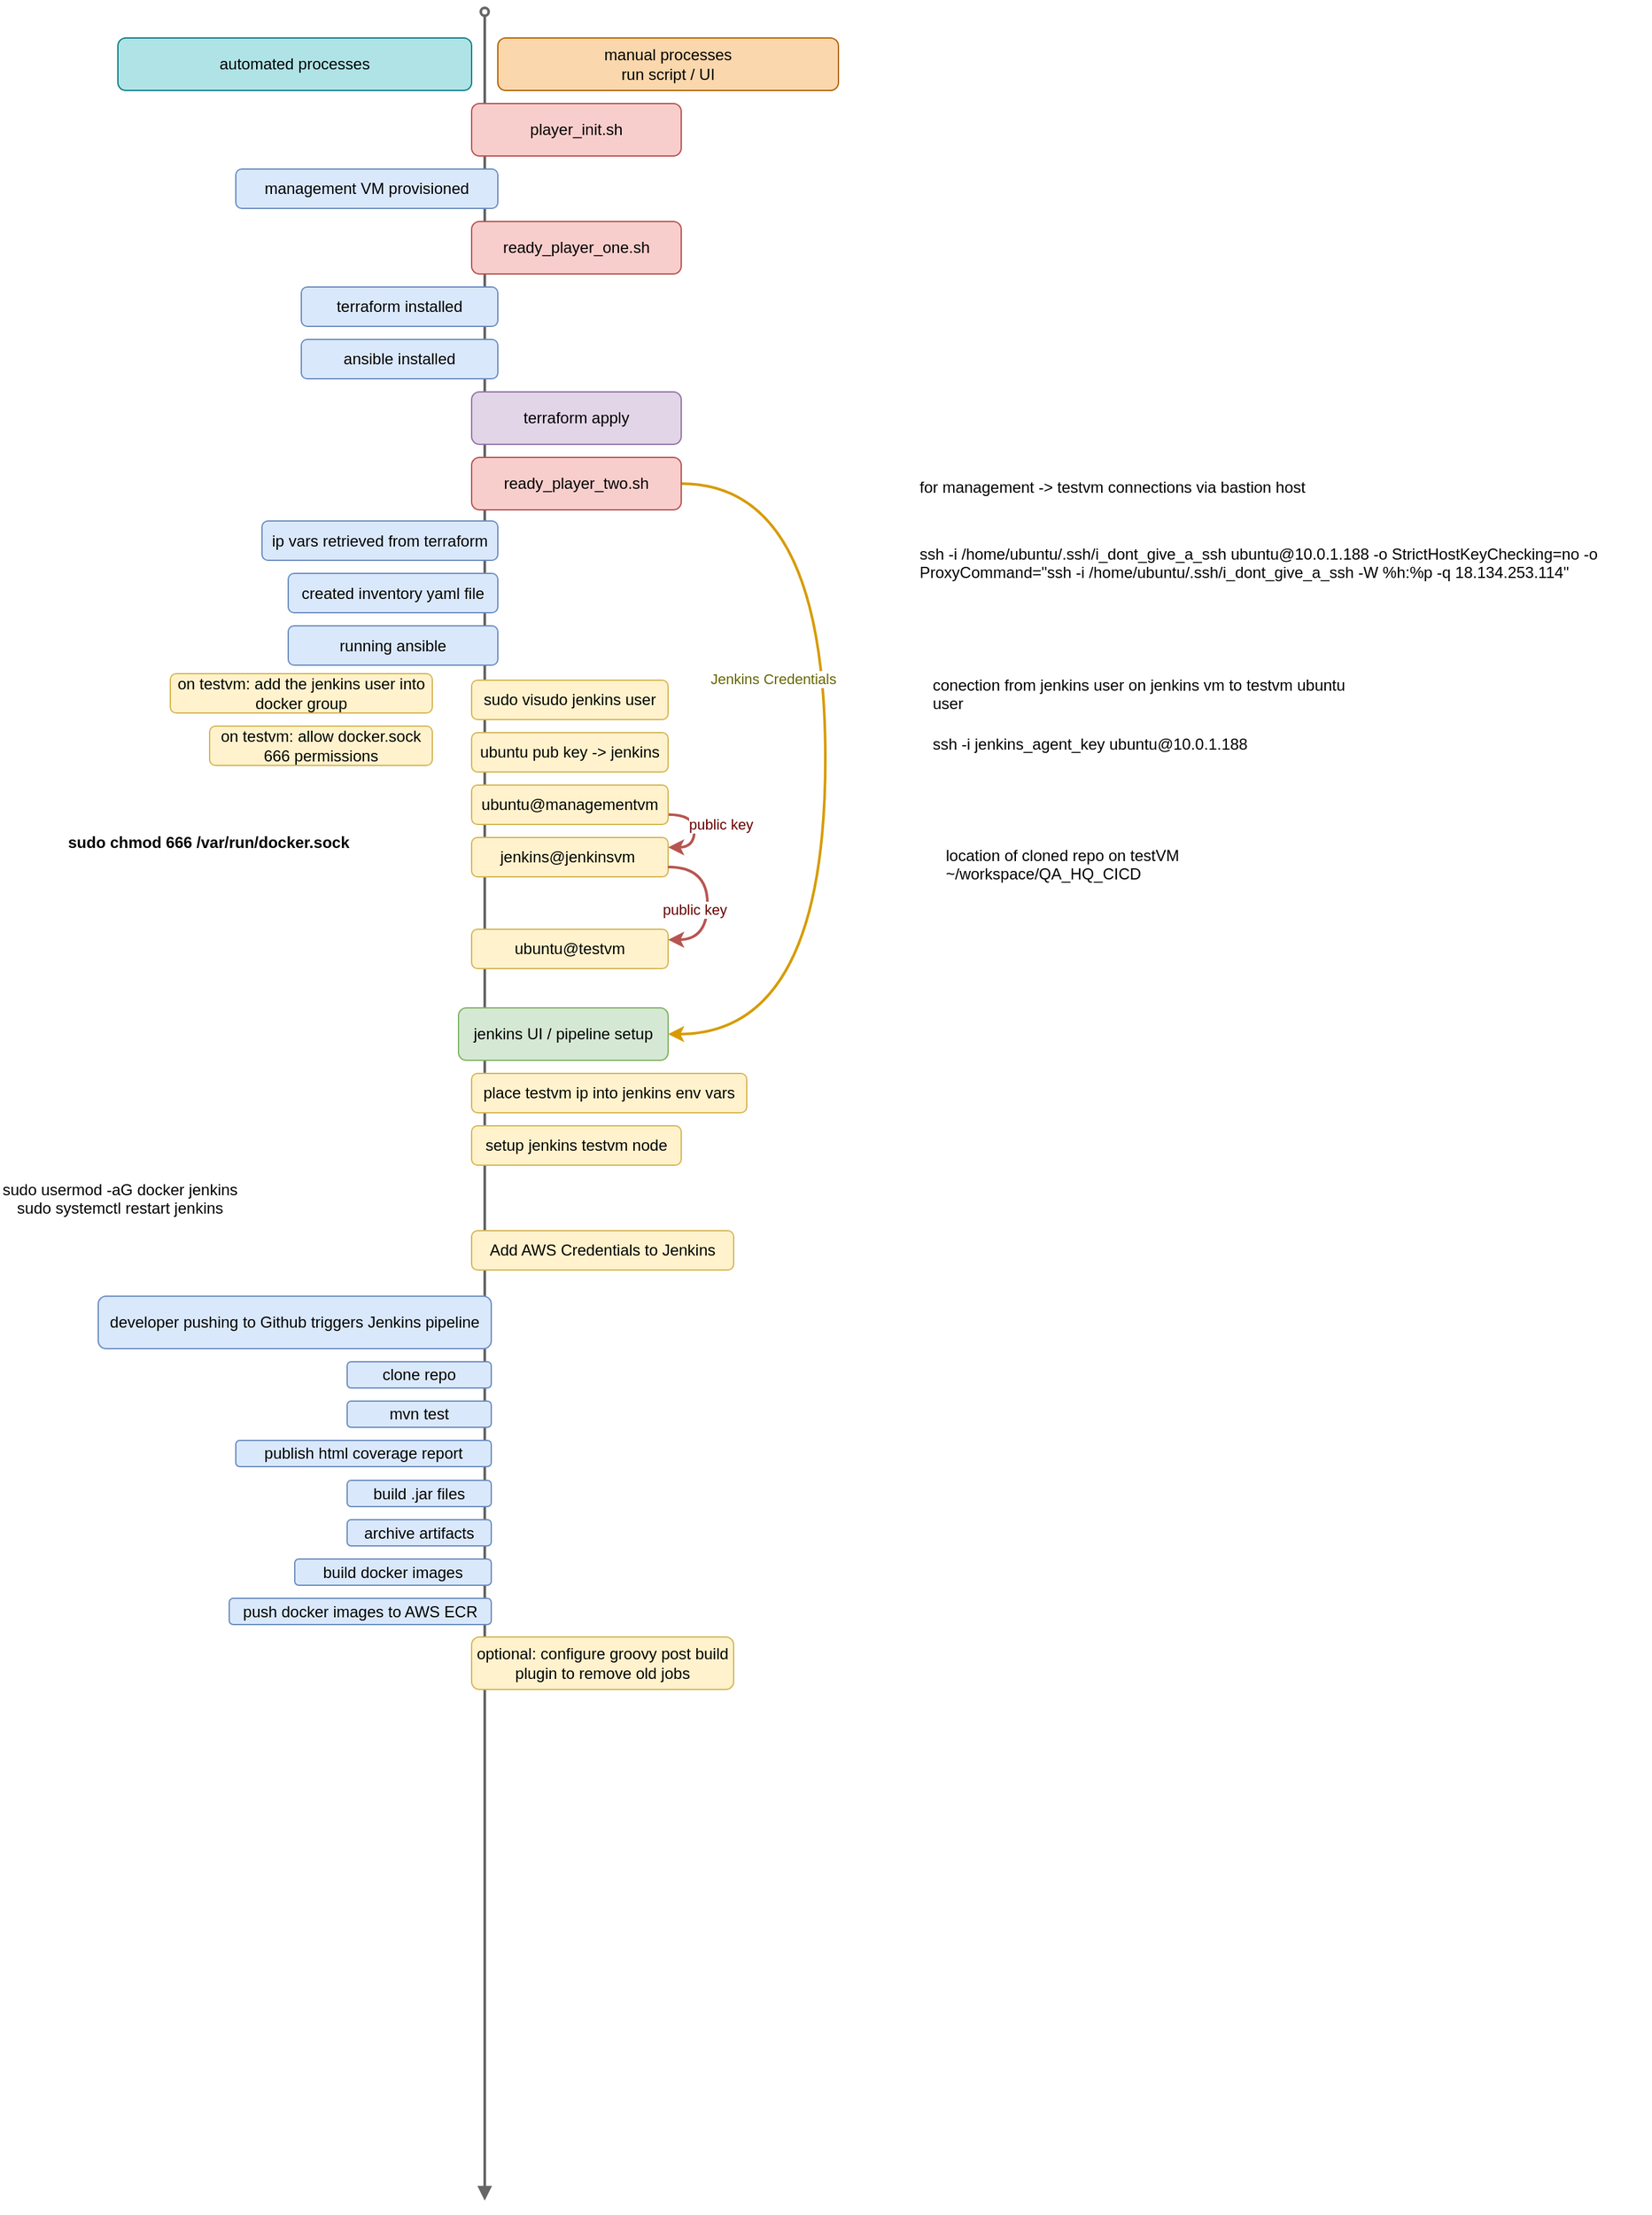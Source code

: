 <mxfile version="14.5.1" type="device"><diagram id="sBoVk0M_r0ua1bFvn3O-" name="Page-1"><mxGraphModel dx="2275" dy="972" grid="1" gridSize="10" guides="1" tooltips="1" connect="1" arrows="1" fold="1" page="1" pageScale="1" pageWidth="1169" pageHeight="827" math="0" shadow="0"><root><mxCell id="0"/><mxCell id="1" parent="0"/><mxCell id="2Fp-943jErIWETX7gsZH-19" value="" style="endArrow=oval;html=1;strokeWidth=2;fillColor=#f5f5f5;strokeColor=#666666;startArrow=block;startFill=1;endFill=0;" parent="1" edge="1"><mxGeometry width="50" height="50" relative="1" as="geometry"><mxPoint x="340" y="1680" as="sourcePoint"/><mxPoint x="340" y="10" as="targetPoint"/></mxGeometry></mxCell><mxCell id="2Fp-943jErIWETX7gsZH-2" value="player_init.sh" style="rounded=1;whiteSpace=wrap;html=1;fillColor=#f8cecc;strokeColor=#b85450;" parent="1" vertex="1"><mxGeometry x="330" y="80" width="160" height="40" as="geometry"/></mxCell><mxCell id="2Fp-943jErIWETX7gsZH-4" value="management VM provisioned" style="rounded=1;whiteSpace=wrap;html=1;fillColor=#dae8fc;strokeColor=#6c8ebf;" parent="1" vertex="1"><mxGeometry x="150" y="130" width="200" height="30" as="geometry"/></mxCell><mxCell id="2Fp-943jErIWETX7gsZH-6" value="ready_player_one.sh" style="rounded=1;whiteSpace=wrap;html=1;fillColor=#f8cecc;strokeColor=#b85450;" parent="1" vertex="1"><mxGeometry x="330" y="170" width="160" height="40" as="geometry"/></mxCell><mxCell id="2Fp-943jErIWETX7gsZH-8" value="terraform installed" style="rounded=1;whiteSpace=wrap;html=1;fillColor=#dae8fc;strokeColor=#6c8ebf;" parent="1" vertex="1"><mxGeometry x="200" y="220" width="150" height="30" as="geometry"/></mxCell><mxCell id="2Fp-943jErIWETX7gsZH-9" value="ansible installed" style="rounded=1;whiteSpace=wrap;html=1;fillColor=#dae8fc;strokeColor=#6c8ebf;" parent="1" vertex="1"><mxGeometry x="200" y="260" width="150" height="30" as="geometry"/></mxCell><mxCell id="2Fp-943jErIWETX7gsZH-29" style="edgeStyle=orthogonalEdgeStyle;curved=1;rounded=0;orthogonalLoop=1;jettySize=auto;html=1;exitX=1;exitY=0.5;exitDx=0;exitDy=0;entryX=1;entryY=0.5;entryDx=0;entryDy=0;startArrow=none;startFill=0;endArrow=classic;endFill=1;strokeWidth=2;fillColor=#ffe6cc;strokeColor=#d79b00;" parent="1" source="2Fp-943jErIWETX7gsZH-10" target="2Fp-943jErIWETX7gsZH-15" edge="1"><mxGeometry relative="1" as="geometry"><Array as="points"><mxPoint x="600" y="370"/><mxPoint x="600" y="790"/></Array></mxGeometry></mxCell><mxCell id="2Fp-943jErIWETX7gsZH-30" value="&lt;font color=&quot;#666600&quot;&gt;Jenkins Credentials&lt;/font&gt;" style="edgeLabel;html=1;align=center;verticalAlign=middle;resizable=0;points=[];" parent="2Fp-943jErIWETX7gsZH-29" vertex="1" connectable="0"><mxGeometry x="-0.043" y="-4" relative="1" as="geometry"><mxPoint x="-36" y="-52" as="offset"/></mxGeometry></mxCell><mxCell id="2Fp-943jErIWETX7gsZH-10" value="ready_player_two.sh" style="rounded=1;whiteSpace=wrap;html=1;fillColor=#f8cecc;strokeColor=#b85450;" parent="1" vertex="1"><mxGeometry x="330" y="350" width="160" height="40" as="geometry"/></mxCell><mxCell id="2Fp-943jErIWETX7gsZH-12" value="ip vars retrieved from terraform" style="rounded=1;whiteSpace=wrap;html=1;fillColor=#dae8fc;strokeColor=#6c8ebf;" parent="1" vertex="1"><mxGeometry x="170" y="398.5" width="180" height="30" as="geometry"/></mxCell><mxCell id="2Fp-943jErIWETX7gsZH-13" value="created inventory yaml file" style="rounded=1;whiteSpace=wrap;html=1;fillColor=#dae8fc;strokeColor=#6c8ebf;" parent="1" vertex="1"><mxGeometry x="190" y="438.5" width="160" height="30" as="geometry"/></mxCell><mxCell id="2Fp-943jErIWETX7gsZH-14" value="running ansible" style="rounded=1;whiteSpace=wrap;html=1;fillColor=#dae8fc;strokeColor=#6c8ebf;" parent="1" vertex="1"><mxGeometry x="190" y="478.5" width="160" height="30" as="geometry"/></mxCell><mxCell id="2Fp-943jErIWETX7gsZH-15" value="jenkins UI / pipeline setup" style="rounded=1;whiteSpace=wrap;html=1;fillColor=#d5e8d4;strokeColor=#82b366;" parent="1" vertex="1"><mxGeometry x="320" y="770" width="160" height="40" as="geometry"/></mxCell><mxCell id="2Fp-943jErIWETX7gsZH-17" value="automated processes" style="rounded=1;whiteSpace=wrap;html=1;fillColor=#b0e3e6;strokeColor=#0e8088;" parent="1" vertex="1"><mxGeometry x="60" y="30" width="270" height="40" as="geometry"/></mxCell><mxCell id="2Fp-943jErIWETX7gsZH-18" value="manual processes&lt;br&gt;run script / UI" style="rounded=1;whiteSpace=wrap;html=1;fillColor=#fad7ac;strokeColor=#b46504;" parent="1" vertex="1"><mxGeometry x="350" y="30" width="260" height="40" as="geometry"/></mxCell><mxCell id="2Fp-943jErIWETX7gsZH-20" value="terraform apply" style="rounded=1;whiteSpace=wrap;html=1;fillColor=#e1d5e7;strokeColor=#9673a6;" parent="1" vertex="1"><mxGeometry x="330" y="300" width="160" height="40" as="geometry"/></mxCell><mxCell id="2Fp-943jErIWETX7gsZH-27" value="sudo visudo jenkins user" style="rounded=1;whiteSpace=wrap;html=1;fillColor=#fff2cc;strokeColor=#d6b656;" parent="1" vertex="1"><mxGeometry x="330" y="520" width="150" height="30" as="geometry"/></mxCell><mxCell id="2Fp-943jErIWETX7gsZH-31" value="place testvm ip into jenkins env vars" style="rounded=1;whiteSpace=wrap;html=1;fillColor=#fff2cc;strokeColor=#d6b656;" parent="1" vertex="1"><mxGeometry x="330" y="820" width="210" height="30" as="geometry"/></mxCell><mxCell id="2Fp-943jErIWETX7gsZH-32" value="ubuntu pub key -&amp;gt; jenkins" style="rounded=1;whiteSpace=wrap;html=1;fillColor=#fff2cc;strokeColor=#d6b656;" parent="1" vertex="1"><mxGeometry x="330" y="560" width="150" height="30" as="geometry"/></mxCell><mxCell id="2Fp-943jErIWETX7gsZH-36" value="&lt;font color=&quot;#660000&quot;&gt;public key&lt;/font&gt;" style="edgeStyle=orthogonalEdgeStyle;curved=1;rounded=0;orthogonalLoop=1;jettySize=auto;html=1;exitX=1;exitY=0.75;exitDx=0;exitDy=0;entryX=1;entryY=0.25;entryDx=0;entryDy=0;startArrow=none;startFill=0;endArrow=classic;endFill=1;strokeWidth=2;fillColor=#f8cecc;strokeColor=#b85450;" parent="1" source="2Fp-943jErIWETX7gsZH-33" target="2Fp-943jErIWETX7gsZH-35" edge="1"><mxGeometry x="-0.154" y="20" relative="1" as="geometry"><Array as="points"><mxPoint x="500" y="623"/><mxPoint x="500" y="648"/></Array><mxPoint as="offset"/></mxGeometry></mxCell><mxCell id="2Fp-943jErIWETX7gsZH-33" value="ubuntu@managementvm" style="rounded=1;whiteSpace=wrap;html=1;fillColor=#fff2cc;strokeColor=#d6b656;" parent="1" vertex="1"><mxGeometry x="330" y="600" width="150" height="30" as="geometry"/></mxCell><mxCell id="2Fp-943jErIWETX7gsZH-35" value="jenkins@jenkinsvm&amp;nbsp;" style="rounded=1;whiteSpace=wrap;html=1;fillColor=#fff2cc;strokeColor=#d6b656;" parent="1" vertex="1"><mxGeometry x="330" y="640" width="150" height="30" as="geometry"/></mxCell><mxCell id="2Fp-943jErIWETX7gsZH-37" value="ubuntu@testvm" style="rounded=1;whiteSpace=wrap;html=1;fillColor=#fff2cc;strokeColor=#d6b656;" parent="1" vertex="1"><mxGeometry x="330" y="710" width="150" height="30" as="geometry"/></mxCell><mxCell id="2Fp-943jErIWETX7gsZH-39" value="&lt;font color=&quot;#660000&quot;&gt;public key&lt;/font&gt;" style="edgeStyle=orthogonalEdgeStyle;curved=1;rounded=0;orthogonalLoop=1;jettySize=auto;html=1;exitX=1;exitY=0.75;exitDx=0;exitDy=0;entryX=1;entryY=0.25;entryDx=0;entryDy=0;startArrow=none;startFill=0;endArrow=classic;endFill=1;strokeWidth=2;fillColor=#f8cecc;strokeColor=#b85450;" parent="1" source="2Fp-943jErIWETX7gsZH-35" target="2Fp-943jErIWETX7gsZH-37" edge="1"><mxGeometry x="0.072" y="-10" relative="1" as="geometry"><mxPoint x="490" y="617.5" as="sourcePoint"/><mxPoint x="490" y="735" as="targetPoint"/><Array as="points"><mxPoint x="510" y="663"/><mxPoint x="510" y="718"/><mxPoint x="480" y="718"/></Array><mxPoint as="offset"/></mxGeometry></mxCell><mxCell id="2Fp-943jErIWETX7gsZH-40" value="ssh -i /home/ubuntu/.ssh/i_dont_give_a_ssh ubuntu@10.0.1.188 -o StrictHostKeyChecking=no -o ProxyCommand=&quot;ssh -i /home/ubuntu/.ssh/i_dont_give_a_ssh -W %h:%p -q 18.134.253.114&quot;" style="text;whiteSpace=wrap;html=1;" parent="1" vertex="1"><mxGeometry x="670" y="410" width="550" height="40" as="geometry"/></mxCell><mxCell id="2Fp-943jErIWETX7gsZH-41" value="for management -&amp;gt; testvm connections via bastion host" style="text;whiteSpace=wrap;html=1;" parent="1" vertex="1"><mxGeometry x="670" y="358.5" width="330" height="40" as="geometry"/></mxCell><mxCell id="2Fp-943jErIWETX7gsZH-42" value="ssh -i jenkins_agent_key ubuntu@10.0.1.188" style="text;whiteSpace=wrap;html=1;" parent="1" vertex="1"><mxGeometry x="680" y="555" width="550" height="40" as="geometry"/></mxCell><mxCell id="2Fp-943jErIWETX7gsZH-43" value="conection from jenkins user on jenkins vm to testvm ubuntu user" style="text;whiteSpace=wrap;html=1;" parent="1" vertex="1"><mxGeometry x="680" y="510" width="330" height="40" as="geometry"/></mxCell><mxCell id="2Fp-943jErIWETX7gsZH-44" value="setup jenkins testvm node" style="rounded=1;whiteSpace=wrap;html=1;fillColor=#fff2cc;strokeColor=#d6b656;" parent="1" vertex="1"><mxGeometry x="330" y="860" width="160" height="30" as="geometry"/></mxCell><mxCell id="2Fp-943jErIWETX7gsZH-46" value="on testvm: add the jenkins user into docker group" style="rounded=1;whiteSpace=wrap;html=1;fillColor=#fff2cc;strokeColor=#d6b656;" parent="1" vertex="1"><mxGeometry x="100" y="515" width="200" height="30" as="geometry"/></mxCell><mxCell id="WAR6JOtWHjDdDYquMkQh-1" value="location of cloned repo on testVM&amp;nbsp;&lt;br&gt;~/workspace/QA_HQ_CICD" style="text;whiteSpace=wrap;html=1;" vertex="1" parent="1"><mxGeometry x="690" y="640" width="280" height="40" as="geometry"/></mxCell><mxCell id="WAR6JOtWHjDdDYquMkQh-2" value="developer pushing to Github triggers Jenkins pipeline" style="rounded=1;whiteSpace=wrap;html=1;fillColor=#dae8fc;strokeColor=#6c8ebf;" vertex="1" parent="1"><mxGeometry x="45" y="990" width="300" height="40" as="geometry"/></mxCell><mxCell id="WAR6JOtWHjDdDYquMkQh-3" value="clone repo" style="rounded=1;whiteSpace=wrap;html=1;fillColor=#dae8fc;strokeColor=#6c8ebf;" vertex="1" parent="1"><mxGeometry x="235" y="1040" width="110" height="20" as="geometry"/></mxCell><mxCell id="WAR6JOtWHjDdDYquMkQh-4" value="mvn test" style="rounded=1;whiteSpace=wrap;html=1;fillColor=#dae8fc;strokeColor=#6c8ebf;" vertex="1" parent="1"><mxGeometry x="235" y="1070" width="110" height="20" as="geometry"/></mxCell><mxCell id="WAR6JOtWHjDdDYquMkQh-5" value="build .jar files" style="rounded=1;whiteSpace=wrap;html=1;fillColor=#dae8fc;strokeColor=#6c8ebf;" vertex="1" parent="1"><mxGeometry x="235" y="1130.5" width="110" height="20" as="geometry"/></mxCell><mxCell id="WAR6JOtWHjDdDYquMkQh-6" value="archive artifacts" style="rounded=1;whiteSpace=wrap;html=1;fillColor=#dae8fc;strokeColor=#6c8ebf;" vertex="1" parent="1"><mxGeometry x="235" y="1160.5" width="110" height="20" as="geometry"/></mxCell><mxCell id="WAR6JOtWHjDdDYquMkQh-7" value="&lt;div style=&quot;text-align: center&quot;&gt;sudo usermod -aG docker jenkins&lt;/div&gt;&lt;div style=&quot;text-align: center&quot;&gt;sudo systemctl restart jenkins&lt;/div&gt;" style="text;whiteSpace=wrap;html=1;" vertex="1" parent="1"><mxGeometry x="-30" y="895" width="280" height="40" as="geometry"/></mxCell><mxCell id="WAR6JOtWHjDdDYquMkQh-8" value="build docker images" style="rounded=1;whiteSpace=wrap;html=1;fillColor=#dae8fc;strokeColor=#6c8ebf;" vertex="1" parent="1"><mxGeometry x="195" y="1190.5" width="150" height="20" as="geometry"/></mxCell><mxCell id="WAR6JOtWHjDdDYquMkQh-9" value="push docker images to AWS ECR" style="rounded=1;whiteSpace=wrap;html=1;fillColor=#dae8fc;strokeColor=#6c8ebf;" vertex="1" parent="1"><mxGeometry x="145" y="1220.5" width="200" height="20" as="geometry"/></mxCell><mxCell id="WAR6JOtWHjDdDYquMkQh-11" value="Add AWS Credentials to Jenkins" style="rounded=1;whiteSpace=wrap;html=1;fillColor=#fff2cc;strokeColor=#d6b656;" vertex="1" parent="1"><mxGeometry x="330" y="940" width="200" height="30" as="geometry"/></mxCell><mxCell id="WAR6JOtWHjDdDYquMkQh-12" value="optional: configure groovy post build plugin to remove old jobs" style="rounded=1;whiteSpace=wrap;html=1;fillColor=#fff2cc;strokeColor=#d6b656;" vertex="1" parent="1"><mxGeometry x="330" y="1250" width="200" height="40" as="geometry"/></mxCell><mxCell id="WAR6JOtWHjDdDYquMkQh-13" value="publish html coverage report" style="rounded=1;whiteSpace=wrap;html=1;fillColor=#dae8fc;strokeColor=#6c8ebf;" vertex="1" parent="1"><mxGeometry x="150" y="1100" width="195" height="20" as="geometry"/></mxCell><mxCell id="WAR6JOtWHjDdDYquMkQh-14" value="&lt;strong&gt;sudo chmod 666 /var/run/docker.sock&lt;/strong&gt;" style="text;whiteSpace=wrap;html=1;" vertex="1" parent="1"><mxGeometry x="20" y="630" width="240" height="30" as="geometry"/></mxCell><mxCell id="WAR6JOtWHjDdDYquMkQh-15" value="on testvm: allow docker.sock 666 permissions" style="rounded=1;whiteSpace=wrap;html=1;fillColor=#fff2cc;strokeColor=#d6b656;" vertex="1" parent="1"><mxGeometry x="130" y="555" width="170" height="30" as="geometry"/></mxCell></root></mxGraphModel></diagram></mxfile>